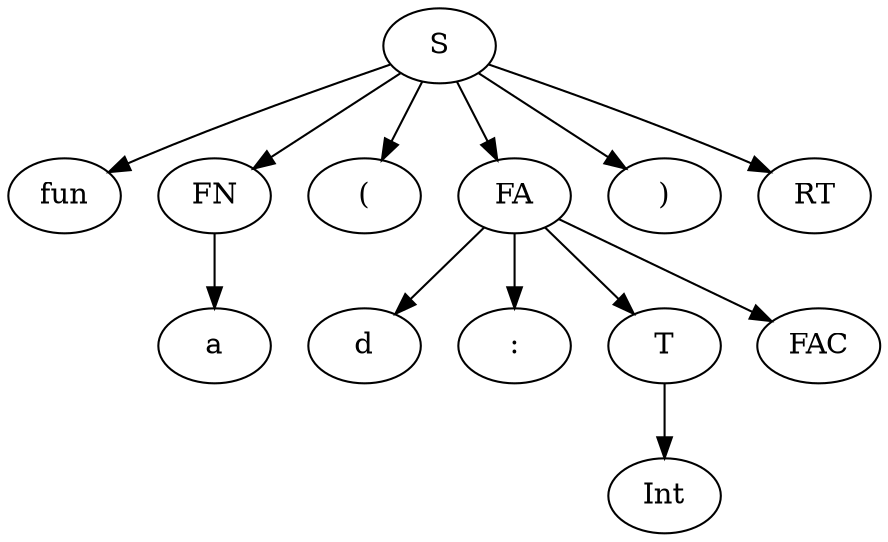 digraph ParserResult {
"S_74" [label="S"]
"fun_71" [label="fun"]
"S_74"->"fun_71";
"fun_71" [label="fun"]
"FN_63" [label="FN"]
"S_74"->"FN_63";
"FN_63" [label="FN"]
"a_62" [label="a"]
"FN_63"->"a_62";
"a_62" [label="a"]
"(_72" [label="("]
"S_74"->"(_72";
"(_72" [label="("]
"FA_69" [label="FA"]
"S_74"->"FA_69";
"FA_69" [label="FA"]
"d_67" [label="d"]
"FA_69"->"d_67";
"d_67" [label="d"]
":_68" [label=":"]
"FA_69"->":_68";
":_68" [label=":"]
"T_65" [label="T"]
"FA_69"->"T_65";
"T_65" [label="T"]
"Int_64" [label="Int"]
"T_65"->"Int_64";
"Int_64" [label="Int"]
"FAC_66" [label="FAC"]
"FA_69"->"FAC_66";
"FAC_66" [label="FAC"]
")_73" [label=")"]
"S_74"->")_73";
")_73" [label=")"]
"RT_70" [label="RT"]
"S_74"->"RT_70";
"RT_70" [label="RT"]
}